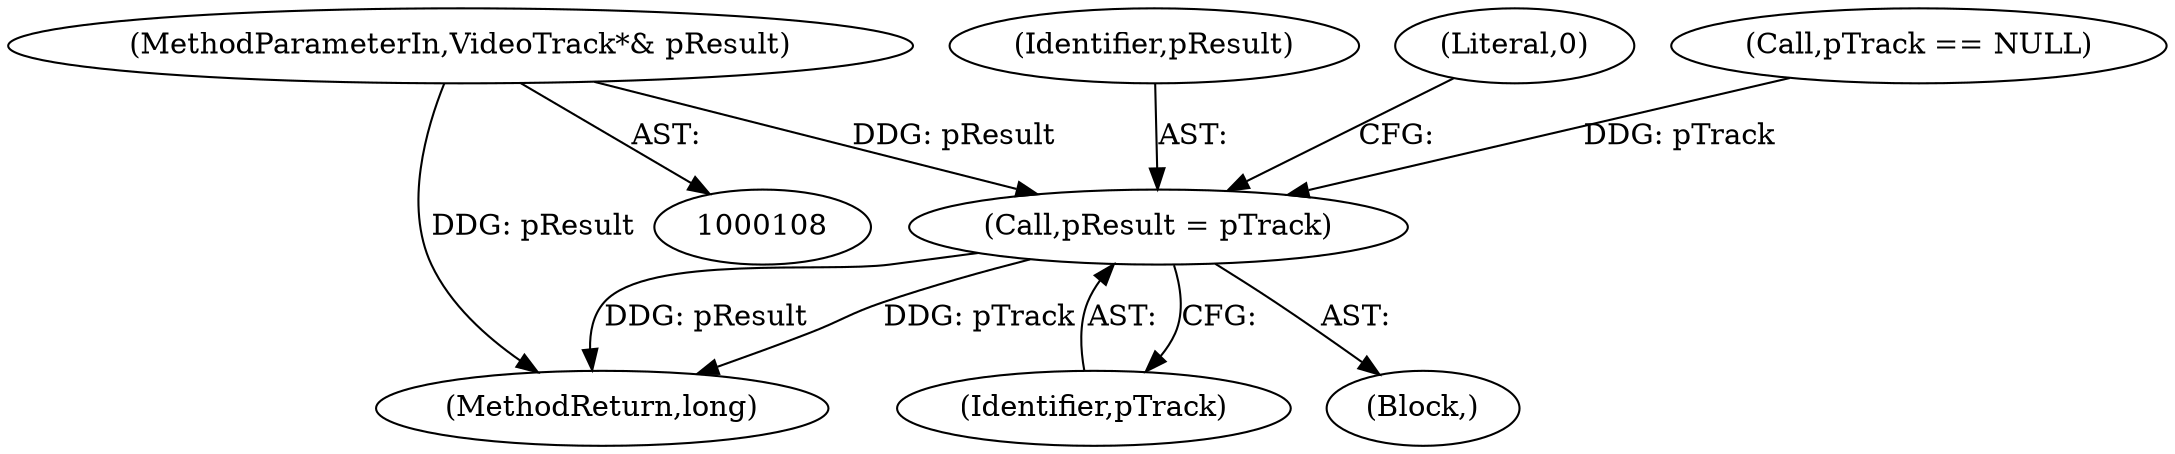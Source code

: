 digraph "0_Android_cc274e2abe8b2a6698a5c47d8aa4bb45f1f9538d_41@pointer" {
"1000113" [label="(MethodParameterIn,VideoTrack*& pResult)"];
"1000318" [label="(Call,pResult = pTrack)"];
"1000320" [label="(Identifier,pTrack)"];
"1000318" [label="(Call,pResult = pTrack)"];
"1000319" [label="(Identifier,pResult)"];
"1000323" [label="(MethodReturn,long)"];
"1000322" [label="(Literal,0)"];
"1000283" [label="(Call,pTrack == NULL)"];
"1000113" [label="(MethodParameterIn,VideoTrack*& pResult)"];
"1000114" [label="(Block,)"];
"1000113" -> "1000108"  [label="AST: "];
"1000113" -> "1000323"  [label="DDG: pResult"];
"1000113" -> "1000318"  [label="DDG: pResult"];
"1000318" -> "1000114"  [label="AST: "];
"1000318" -> "1000320"  [label="CFG: "];
"1000319" -> "1000318"  [label="AST: "];
"1000320" -> "1000318"  [label="AST: "];
"1000322" -> "1000318"  [label="CFG: "];
"1000318" -> "1000323"  [label="DDG: pResult"];
"1000318" -> "1000323"  [label="DDG: pTrack"];
"1000283" -> "1000318"  [label="DDG: pTrack"];
}
